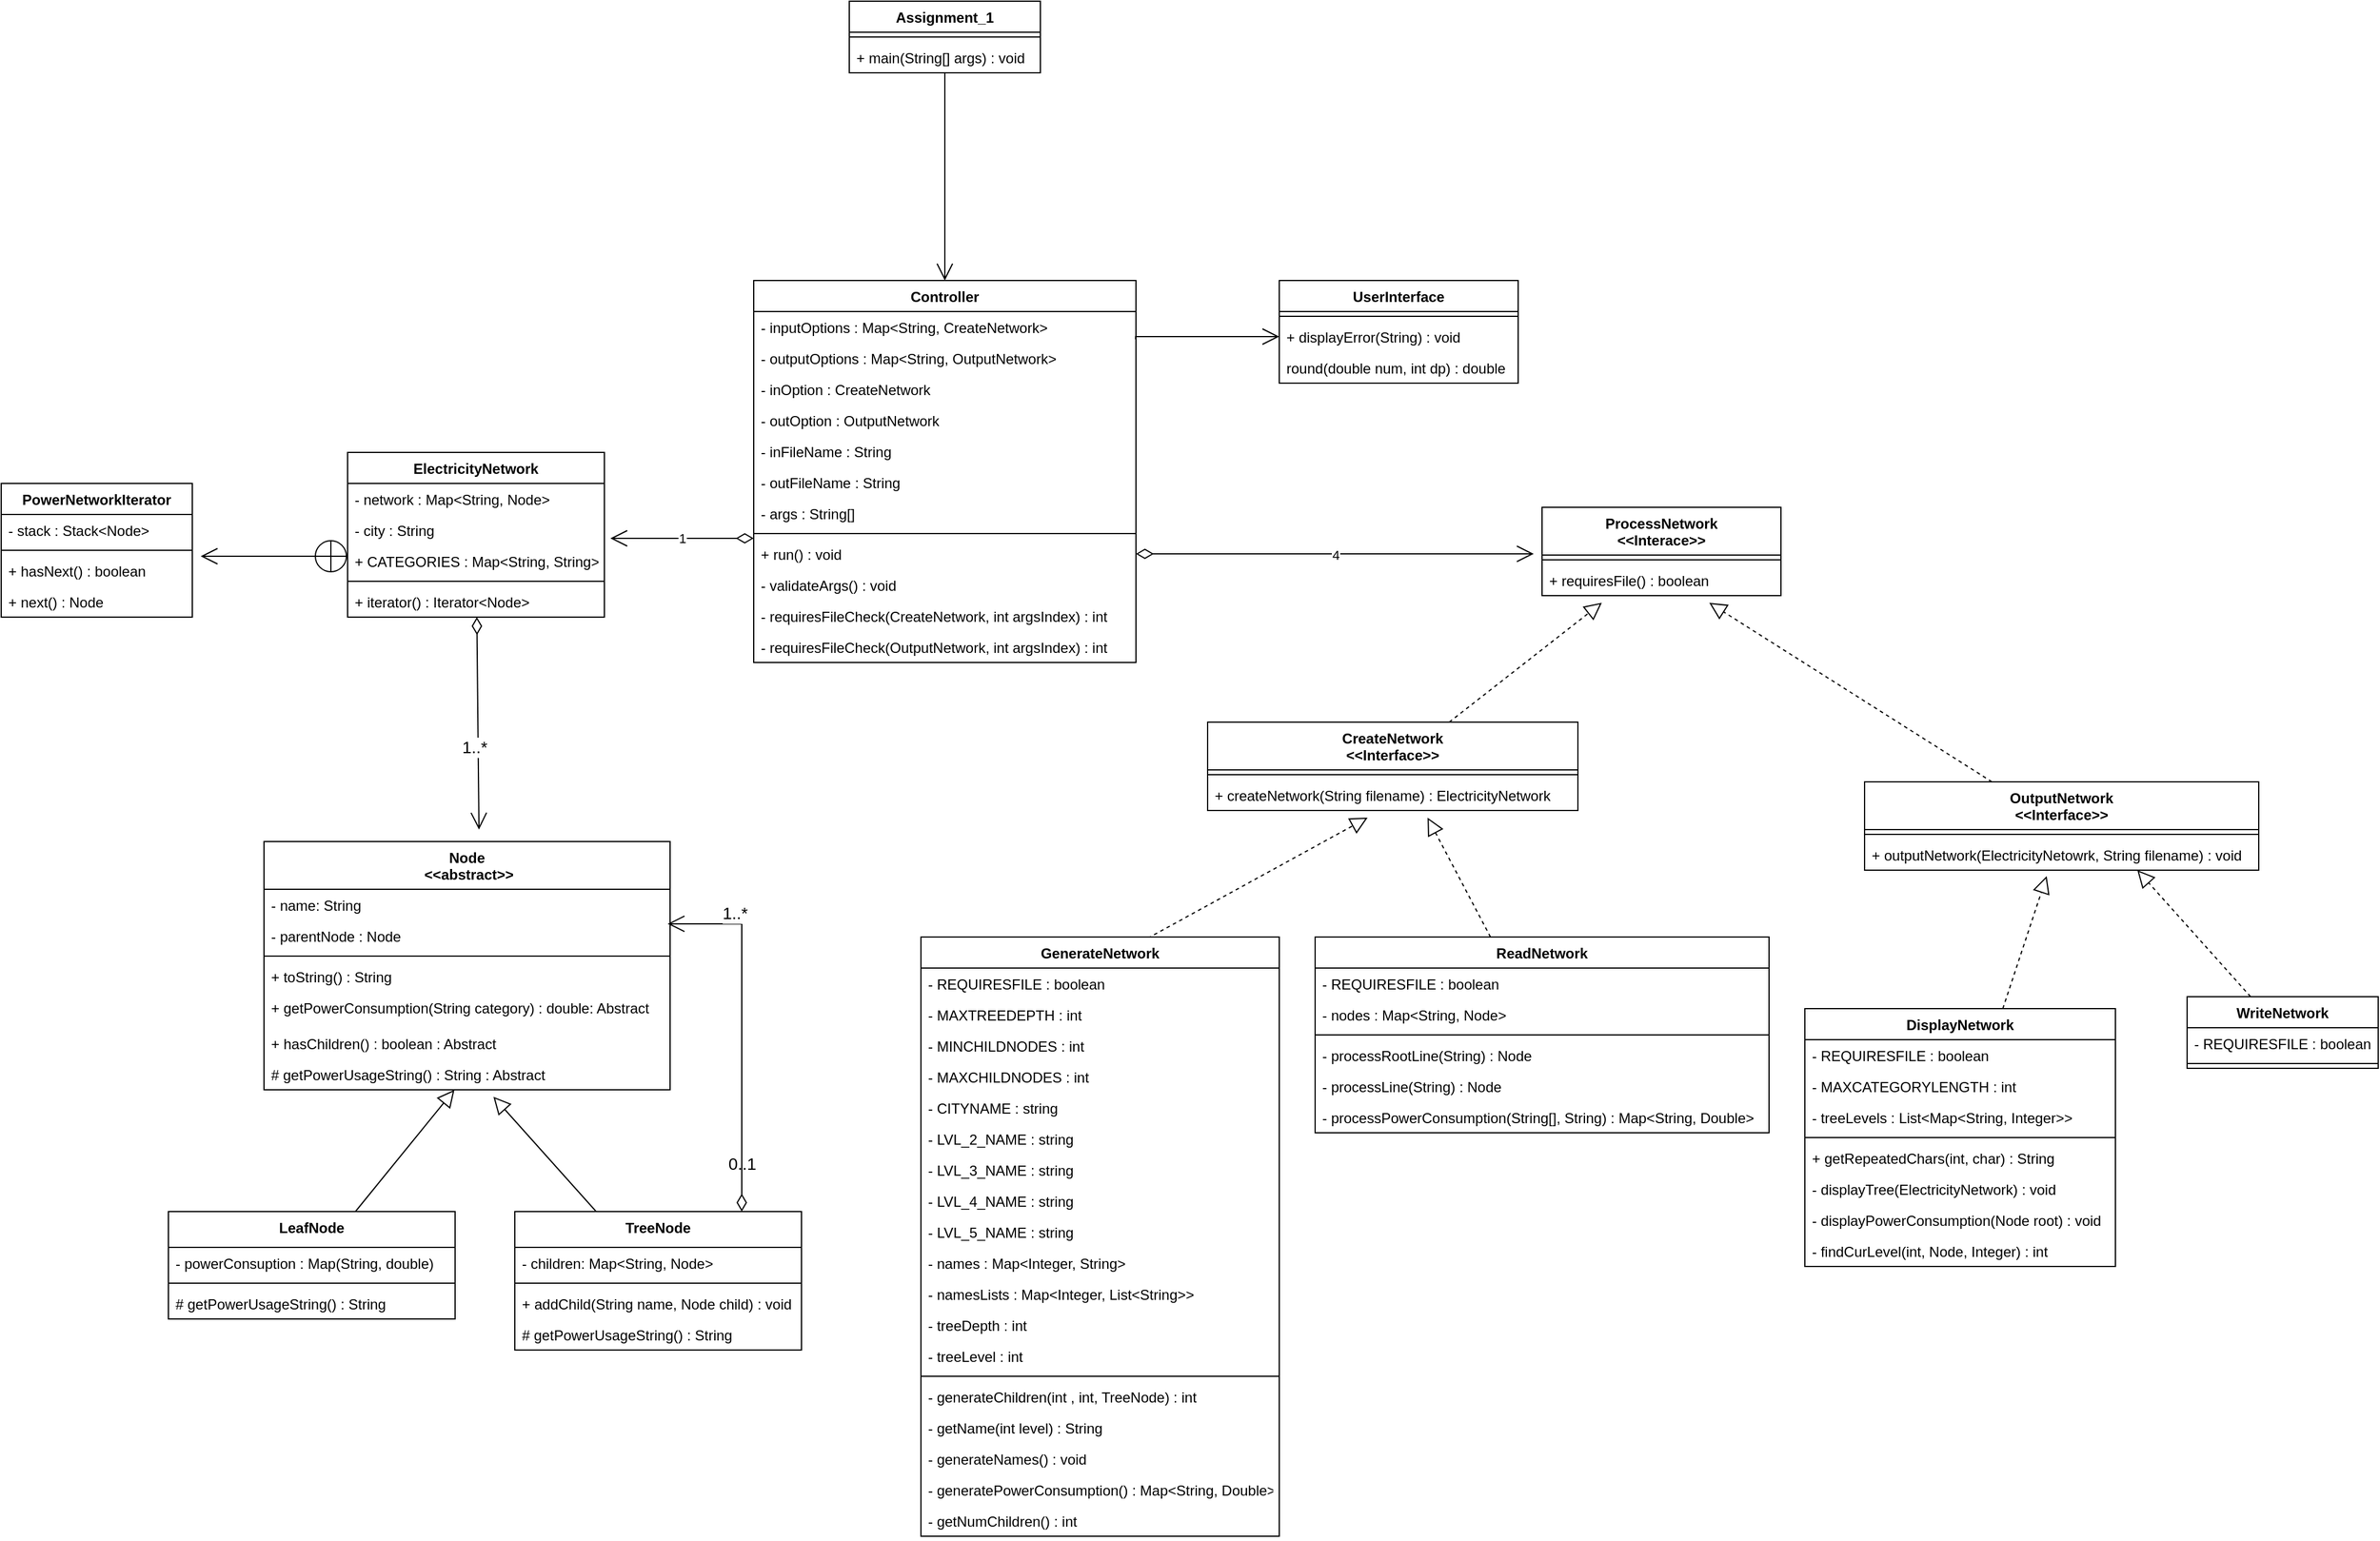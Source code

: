 <mxfile version="14.5.1" type="device"><diagram id="AmP6kSc1Q2OK7t9LnqkO" name="Page-1"><mxGraphModel dx="3098" dy="2335" grid="1" gridSize="10" guides="1" tooltips="1" connect="1" arrows="1" fold="1" page="1" pageScale="1" pageWidth="827" pageHeight="1169" math="0" shadow="0"><root><mxCell id="0"/><mxCell id="1" parent="0"/><mxCell id="zLbGzH0npe_O0KuT1TwQ-18" style="edgeStyle=none;rounded=0;orthogonalLoop=1;jettySize=auto;html=1;startSize=12;endArrow=block;endFill=0;endSize=12;entryX=0.565;entryY=1.225;entryDx=0;entryDy=0;entryPerimeter=0;" parent="1" source="zLbGzH0npe_O0KuT1TwQ-1" target="funqlWsVxBDVqWFAWiBM-6" edge="1"><mxGeometry relative="1" as="geometry"><mxPoint x="330" y="330" as="targetPoint"/></mxGeometry></mxCell><mxCell id="390USNgKvsna1O6lbnna-37" value="1..*" style="edgeStyle=orthogonalEdgeStyle;rounded=0;orthogonalLoop=1;jettySize=auto;html=1;entryX=0.994;entryY=0.115;entryDx=0;entryDy=0;entryPerimeter=0;startSize=12;endArrow=open;endFill=0;endSize=12;startArrow=diamondThin;startFill=0;fontSize=14;" parent="1" source="zLbGzH0npe_O0KuT1TwQ-1" target="zLbGzH0npe_O0KuT1TwQ-12" edge="1"><mxGeometry x="0.631" y="-9" relative="1" as="geometry"><Array as="points"><mxPoint x="540" y="189"/></Array><mxPoint as="offset"/></mxGeometry></mxCell><mxCell id="zLbGzH0npe_O0KuT1TwQ-1" value="TreeNode" style="swimlane;fontStyle=1;align=center;verticalAlign=top;childLayout=stackLayout;horizontal=1;startSize=30;horizontalStack=0;resizeParent=1;resizeParentMax=0;resizeLast=0;collapsible=1;marginBottom=0;" parent="1" vertex="1"><mxGeometry x="350" y="430" width="240" height="116" as="geometry"/></mxCell><mxCell id="390USNgKvsna1O6lbnna-35" value="- children: Map&lt;String, Node&gt;" style="text;strokeColor=none;fillColor=none;align=left;verticalAlign=top;spacingLeft=4;spacingRight=4;overflow=hidden;rotatable=0;points=[[0,0.5],[1,0.5]];portConstraint=eastwest;" parent="zLbGzH0npe_O0KuT1TwQ-1" vertex="1"><mxGeometry y="30" width="240" height="26" as="geometry"/></mxCell><mxCell id="zLbGzH0npe_O0KuT1TwQ-3" value="" style="line;strokeWidth=1;fillColor=none;align=left;verticalAlign=middle;spacingTop=-1;spacingLeft=3;spacingRight=3;rotatable=0;labelPosition=right;points=[];portConstraint=eastwest;" parent="zLbGzH0npe_O0KuT1TwQ-1" vertex="1"><mxGeometry y="56" width="240" height="8" as="geometry"/></mxCell><mxCell id="PWdEbcIdHe3y4xp3X5RB-62" value="+ addChild(String name, Node child) : void" style="text;strokeColor=none;fillColor=none;align=left;verticalAlign=top;spacingLeft=4;spacingRight=4;overflow=hidden;rotatable=0;points=[[0,0.5],[1,0.5]];portConstraint=eastwest;" parent="zLbGzH0npe_O0KuT1TwQ-1" vertex="1"><mxGeometry y="64" width="240" height="26" as="geometry"/></mxCell><mxCell id="funqlWsVxBDVqWFAWiBM-8" value="# getPowerUsageString() : String" style="text;strokeColor=none;fillColor=none;align=left;verticalAlign=top;spacingLeft=4;spacingRight=4;overflow=hidden;rotatable=0;points=[[0,0.5],[1,0.5]];portConstraint=eastwest;" parent="zLbGzH0npe_O0KuT1TwQ-1" vertex="1"><mxGeometry y="90" width="240" height="26" as="geometry"/></mxCell><mxCell id="zLbGzH0npe_O0KuT1TwQ-19" style="edgeStyle=none;rounded=0;orthogonalLoop=1;jettySize=auto;html=1;startSize=12;endArrow=block;endFill=0;endSize=12;" parent="1" source="zLbGzH0npe_O0KuT1TwQ-5" target="funqlWsVxBDVqWFAWiBM-6" edge="1"><mxGeometry relative="1" as="geometry"><mxPoint x="300" y="227" as="targetPoint"/></mxGeometry></mxCell><mxCell id="zLbGzH0npe_O0KuT1TwQ-5" value="LeafNode" style="swimlane;fontStyle=1;align=center;verticalAlign=top;childLayout=stackLayout;horizontal=1;startSize=30;horizontalStack=0;resizeParent=1;resizeParentMax=0;resizeLast=0;collapsible=1;marginBottom=0;" parent="1" vertex="1"><mxGeometry x="60" y="430" width="240" height="90" as="geometry"/></mxCell><mxCell id="zLbGzH0npe_O0KuT1TwQ-6" value="- powerConsuption : Map(String, double)" style="text;strokeColor=none;fillColor=none;align=left;verticalAlign=top;spacingLeft=4;spacingRight=4;overflow=hidden;rotatable=0;points=[[0,0.5],[1,0.5]];portConstraint=eastwest;" parent="zLbGzH0npe_O0KuT1TwQ-5" vertex="1"><mxGeometry y="30" width="240" height="26" as="geometry"/></mxCell><mxCell id="funqlWsVxBDVqWFAWiBM-3" value="" style="line;strokeWidth=1;fillColor=none;align=left;verticalAlign=middle;spacingTop=-1;spacingLeft=3;spacingRight=3;rotatable=0;labelPosition=right;points=[];portConstraint=eastwest;" parent="zLbGzH0npe_O0KuT1TwQ-5" vertex="1"><mxGeometry y="56" width="240" height="8" as="geometry"/></mxCell><mxCell id="funqlWsVxBDVqWFAWiBM-7" value="# getPowerUsageString() : String" style="text;strokeColor=none;fillColor=none;align=left;verticalAlign=top;spacingLeft=4;spacingRight=4;overflow=hidden;rotatable=0;points=[[0,0.5],[1,0.5]];portConstraint=eastwest;" parent="zLbGzH0npe_O0KuT1TwQ-5" vertex="1"><mxGeometry y="64" width="240" height="26" as="geometry"/></mxCell><mxCell id="zLbGzH0npe_O0KuT1TwQ-13" value="Node&#10; &lt;&lt;abstract&gt;&gt;" style="swimlane;fontStyle=1;align=center;verticalAlign=top;childLayout=stackLayout;horizontal=1;startSize=40;horizontalStack=0;resizeParent=1;resizeParentMax=0;resizeLast=0;collapsible=1;marginBottom=0;" parent="1" vertex="1"><mxGeometry x="140" y="120" width="340" height="208" as="geometry"/></mxCell><mxCell id="zLbGzH0npe_O0KuT1TwQ-17" value="- name: String" style="text;strokeColor=none;fillColor=none;align=left;verticalAlign=top;spacingLeft=4;spacingRight=4;overflow=hidden;rotatable=0;points=[[0,0.5],[1,0.5]];portConstraint=eastwest;" parent="zLbGzH0npe_O0KuT1TwQ-13" vertex="1"><mxGeometry y="40" width="340" height="26" as="geometry"/></mxCell><mxCell id="zLbGzH0npe_O0KuT1TwQ-12" value="- parentNode : Node" style="text;strokeColor=none;fillColor=none;align=left;verticalAlign=top;spacingLeft=4;spacingRight=4;overflow=hidden;rotatable=0;points=[[0,0.5],[1,0.5]];portConstraint=eastwest;" parent="zLbGzH0npe_O0KuT1TwQ-13" vertex="1"><mxGeometry y="66" width="340" height="26" as="geometry"/></mxCell><mxCell id="zLbGzH0npe_O0KuT1TwQ-15" value="" style="line;strokeWidth=1;fillColor=none;align=left;verticalAlign=middle;spacingTop=-1;spacingLeft=3;spacingRight=3;rotatable=0;labelPosition=right;points=[];portConstraint=eastwest;" parent="zLbGzH0npe_O0KuT1TwQ-13" vertex="1"><mxGeometry y="92" width="340" height="8" as="geometry"/></mxCell><mxCell id="zLbGzH0npe_O0KuT1TwQ-16" value="+ toString() : String" style="text;strokeColor=none;fillColor=none;align=left;verticalAlign=top;spacingLeft=4;spacingRight=4;overflow=hidden;rotatable=0;points=[[0,0.5],[1,0.5]];portConstraint=eastwest;" parent="zLbGzH0npe_O0KuT1TwQ-13" vertex="1"><mxGeometry y="100" width="340" height="26" as="geometry"/></mxCell><mxCell id="funqlWsVxBDVqWFAWiBM-4" value="+ getPowerConsumption(String category) : double: Abstract&#10;" style="text;strokeColor=none;fillColor=none;align=left;verticalAlign=top;spacingLeft=4;spacingRight=4;overflow=hidden;rotatable=0;points=[[0,0.5],[1,0.5]];portConstraint=eastwest;" parent="zLbGzH0npe_O0KuT1TwQ-13" vertex="1"><mxGeometry y="126" width="340" height="30" as="geometry"/></mxCell><mxCell id="funqlWsVxBDVqWFAWiBM-11" value="+ hasChildren() : boolean : Abstract" style="text;strokeColor=none;fillColor=none;align=left;verticalAlign=top;spacingLeft=4;spacingRight=4;overflow=hidden;rotatable=0;points=[[0,0.5],[1,0.5]];portConstraint=eastwest;" parent="zLbGzH0npe_O0KuT1TwQ-13" vertex="1"><mxGeometry y="156" width="340" height="26" as="geometry"/></mxCell><mxCell id="funqlWsVxBDVqWFAWiBM-6" value="# getPowerUsageString() : String : Abstract" style="text;strokeColor=none;fillColor=none;align=left;verticalAlign=top;spacingLeft=4;spacingRight=4;overflow=hidden;rotatable=0;points=[[0,0.5],[1,0.5]];portConstraint=eastwest;" parent="zLbGzH0npe_O0KuT1TwQ-13" vertex="1"><mxGeometry y="182" width="340" height="26" as="geometry"/></mxCell><mxCell id="390USNgKvsna1O6lbnna-1" value="1..*" style="orthogonalLoop=1;jettySize=auto;html=1;startArrow=diamondThin;startFill=0;fontSize=14;rounded=0;jumpSize=6;endSize=12;startSize=12;endArrow=open;endFill=0;" parent="1" source="zLbGzH0npe_O0KuT1TwQ-20" edge="1"><mxGeometry x="0.22" y="-3" relative="1" as="geometry"><mxPoint x="320" y="110" as="targetPoint"/><mxPoint as="offset"/></mxGeometry></mxCell><mxCell id="zLbGzH0npe_O0KuT1TwQ-20" value="ElectricityNetwork" style="swimlane;fontStyle=1;align=center;verticalAlign=top;childLayout=stackLayout;horizontal=1;startSize=26;horizontalStack=0;resizeParent=1;resizeParentMax=0;resizeLast=0;collapsible=1;marginBottom=0;" parent="1" vertex="1"><mxGeometry x="210" y="-206" width="215" height="138" as="geometry"/></mxCell><mxCell id="zLbGzH0npe_O0KuT1TwQ-21" value="- network : Map&lt;String, Node&gt;" style="text;strokeColor=none;fillColor=none;align=left;verticalAlign=top;spacingLeft=4;spacingRight=4;overflow=hidden;rotatable=0;points=[[0,0.5],[1,0.5]];portConstraint=eastwest;" parent="zLbGzH0npe_O0KuT1TwQ-20" vertex="1"><mxGeometry y="26" width="215" height="26" as="geometry"/></mxCell><mxCell id="PWdEbcIdHe3y4xp3X5RB-18" value="- city : String" style="text;strokeColor=none;fillColor=none;align=left;verticalAlign=top;spacingLeft=4;spacingRight=4;overflow=hidden;rotatable=0;points=[[0,0.5],[1,0.5]];portConstraint=eastwest;" parent="zLbGzH0npe_O0KuT1TwQ-20" vertex="1"><mxGeometry y="52" width="215" height="26" as="geometry"/></mxCell><mxCell id="funqlWsVxBDVqWFAWiBM-9" value="+ CATEGORIES : Map&lt;String, String&gt;" style="text;strokeColor=none;fillColor=none;align=left;verticalAlign=top;spacingLeft=4;spacingRight=4;overflow=hidden;rotatable=0;points=[[0,0.5],[1,0.5]];portConstraint=eastwest;" parent="zLbGzH0npe_O0KuT1TwQ-20" vertex="1"><mxGeometry y="78" width="215" height="26" as="geometry"/></mxCell><mxCell id="zLbGzH0npe_O0KuT1TwQ-22" value="" style="line;strokeWidth=1;fillColor=none;align=left;verticalAlign=middle;spacingTop=-1;spacingLeft=3;spacingRight=3;rotatable=0;labelPosition=right;points=[];portConstraint=eastwest;" parent="zLbGzH0npe_O0KuT1TwQ-20" vertex="1"><mxGeometry y="104" width="215" height="8" as="geometry"/></mxCell><mxCell id="PWdEbcIdHe3y4xp3X5RB-19" value="+ iterator() : Iterator&lt;Node&gt;" style="text;strokeColor=none;fillColor=none;align=left;verticalAlign=top;spacingLeft=4;spacingRight=4;overflow=hidden;rotatable=0;points=[[0,0.5],[1,0.5]];portConstraint=eastwest;" parent="zLbGzH0npe_O0KuT1TwQ-20" vertex="1"><mxGeometry y="112" width="215" height="26" as="geometry"/></mxCell><mxCell id="390USNgKvsna1O6lbnna-2" value="ProcessNetwork&#10;&lt;&lt;Interace&gt;&gt;&#10;" style="swimlane;fontStyle=1;align=center;verticalAlign=top;childLayout=stackLayout;horizontal=1;startSize=40;horizontalStack=0;resizeParent=1;resizeParentMax=0;resizeLast=0;collapsible=1;marginBottom=0;" parent="1" vertex="1"><mxGeometry x="1210" y="-160" width="200" height="74" as="geometry"/></mxCell><mxCell id="390USNgKvsna1O6lbnna-4" value="" style="line;strokeWidth=1;fillColor=none;align=left;verticalAlign=middle;spacingTop=-1;spacingLeft=3;spacingRight=3;rotatable=0;labelPosition=right;points=[];portConstraint=eastwest;" parent="390USNgKvsna1O6lbnna-2" vertex="1"><mxGeometry y="40" width="200" height="8" as="geometry"/></mxCell><mxCell id="390USNgKvsna1O6lbnna-5" value="+ requiresFile() : boolean" style="text;strokeColor=none;fillColor=none;align=left;verticalAlign=top;spacingLeft=4;spacingRight=4;overflow=hidden;rotatable=0;points=[[0,0.5],[1,0.5]];portConstraint=eastwest;" parent="390USNgKvsna1O6lbnna-2" vertex="1"><mxGeometry y="48" width="200" height="26" as="geometry"/></mxCell><mxCell id="390USNgKvsna1O6lbnna-14" style="rounded=0;orthogonalLoop=1;jettySize=auto;html=1;endSize=12;startSize=12;endArrow=block;endFill=0;dashed=1;" parent="1" source="390USNgKvsna1O6lbnna-6" edge="1"><mxGeometry relative="1" as="geometry"><mxPoint x="1260" y="-80" as="targetPoint"/></mxGeometry></mxCell><mxCell id="390USNgKvsna1O6lbnna-6" value="CreateNetwork&#10;&lt;&lt;Interface&gt;&gt;" style="swimlane;fontStyle=1;align=center;verticalAlign=top;childLayout=stackLayout;horizontal=1;startSize=40;horizontalStack=0;resizeParent=1;resizeParentMax=0;resizeLast=0;collapsible=1;marginBottom=0;" parent="1" vertex="1"><mxGeometry x="930" y="20" width="310" height="74" as="geometry"/></mxCell><mxCell id="390USNgKvsna1O6lbnna-8" value="" style="line;strokeWidth=1;fillColor=none;align=left;verticalAlign=middle;spacingTop=-1;spacingLeft=3;spacingRight=3;rotatable=0;labelPosition=right;points=[];portConstraint=eastwest;" parent="390USNgKvsna1O6lbnna-6" vertex="1"><mxGeometry y="40" width="310" height="8" as="geometry"/></mxCell><mxCell id="390USNgKvsna1O6lbnna-9" value="+ createNetwork(String filename) : ElectricityNetwork" style="text;strokeColor=none;fillColor=none;align=left;verticalAlign=top;spacingLeft=4;spacingRight=4;overflow=hidden;rotatable=0;points=[[0,0.5],[1,0.5]];portConstraint=eastwest;" parent="390USNgKvsna1O6lbnna-6" vertex="1"><mxGeometry y="48" width="310" height="26" as="geometry"/></mxCell><mxCell id="390USNgKvsna1O6lbnna-15" style="edgeStyle=none;rounded=0;orthogonalLoop=1;jettySize=auto;html=1;startSize=12;endArrow=block;endFill=0;endSize=12;dashed=1;" parent="1" source="390USNgKvsna1O6lbnna-10" edge="1"><mxGeometry relative="1" as="geometry"><mxPoint x="1350" y="-80" as="targetPoint"/></mxGeometry></mxCell><mxCell id="390USNgKvsna1O6lbnna-10" value="OutputNetwork&#10;&lt;&lt;Interface&gt;&gt;" style="swimlane;fontStyle=1;align=center;verticalAlign=top;childLayout=stackLayout;horizontal=1;startSize=40;horizontalStack=0;resizeParent=1;resizeParentMax=0;resizeLast=0;collapsible=1;marginBottom=0;" parent="1" vertex="1"><mxGeometry x="1480" y="70" width="330" height="74" as="geometry"/></mxCell><mxCell id="390USNgKvsna1O6lbnna-12" value="" style="line;strokeWidth=1;fillColor=none;align=left;verticalAlign=middle;spacingTop=-1;spacingLeft=3;spacingRight=3;rotatable=0;labelPosition=right;points=[];portConstraint=eastwest;" parent="390USNgKvsna1O6lbnna-10" vertex="1"><mxGeometry y="40" width="330" height="8" as="geometry"/></mxCell><mxCell id="390USNgKvsna1O6lbnna-13" value="+ outputNetwork(ElectricityNetowrk, String filename) : void" style="text;strokeColor=none;fillColor=none;align=left;verticalAlign=top;spacingLeft=4;spacingRight=4;overflow=hidden;rotatable=0;points=[[0,0.5],[1,0.5]];portConstraint=eastwest;" parent="390USNgKvsna1O6lbnna-10" vertex="1"><mxGeometry y="48" width="330" height="26" as="geometry"/></mxCell><mxCell id="390USNgKvsna1O6lbnna-20" style="edgeStyle=none;rounded=0;orthogonalLoop=1;jettySize=auto;html=1;entryX=0.432;entryY=1.231;entryDx=0;entryDy=0;entryPerimeter=0;startSize=12;endArrow=block;endFill=0;endSize=12;dashed=1;exitX=0.633;exitY=0.002;exitDx=0;exitDy=0;exitPerimeter=0;" parent="1" source="390USNgKvsna1O6lbnna-16" target="390USNgKvsna1O6lbnna-9" edge="1"><mxGeometry relative="1" as="geometry"/></mxCell><mxCell id="390USNgKvsna1O6lbnna-30" style="edgeStyle=none;rounded=0;orthogonalLoop=1;jettySize=auto;html=1;entryX=0.594;entryY=1.231;entryDx=0;entryDy=0;entryPerimeter=0;startSize=12;endArrow=block;endFill=0;endSize=12;dashed=1;" parent="1" source="390USNgKvsna1O6lbnna-21" target="390USNgKvsna1O6lbnna-9" edge="1"><mxGeometry relative="1" as="geometry"/></mxCell><mxCell id="390USNgKvsna1O6lbnna-21" value="ReadNetwork" style="swimlane;fontStyle=1;align=center;verticalAlign=top;childLayout=stackLayout;horizontal=1;startSize=26;horizontalStack=0;resizeParent=1;resizeParentMax=0;resizeLast=0;collapsible=1;marginBottom=0;" parent="1" vertex="1"><mxGeometry x="1020" y="200" width="380" height="164" as="geometry"/></mxCell><mxCell id="PWdEbcIdHe3y4xp3X5RB-57" value="- REQUIRESFILE : boolean" style="text;strokeColor=none;fillColor=none;align=left;verticalAlign=top;spacingLeft=4;spacingRight=4;overflow=hidden;rotatable=0;points=[[0,0.5],[1,0.5]];portConstraint=eastwest;" parent="390USNgKvsna1O6lbnna-21" vertex="1"><mxGeometry y="26" width="380" height="26" as="geometry"/></mxCell><mxCell id="PWdEbcIdHe3y4xp3X5RB-58" value="- nodes : Map&lt;String, Node&gt;" style="text;strokeColor=none;fillColor=none;align=left;verticalAlign=top;spacingLeft=4;spacingRight=4;overflow=hidden;rotatable=0;points=[[0,0.5],[1,0.5]];portConstraint=eastwest;" parent="390USNgKvsna1O6lbnna-21" vertex="1"><mxGeometry y="52" width="380" height="26" as="geometry"/></mxCell><mxCell id="390USNgKvsna1O6lbnna-22" value="" style="line;strokeWidth=1;fillColor=none;align=left;verticalAlign=middle;spacingTop=-1;spacingLeft=3;spacingRight=3;rotatable=0;labelPosition=right;points=[];portConstraint=eastwest;" parent="390USNgKvsna1O6lbnna-21" vertex="1"><mxGeometry y="78" width="380" height="8" as="geometry"/></mxCell><mxCell id="PWdEbcIdHe3y4xp3X5RB-59" value="- processRootLine(String) : Node" style="text;strokeColor=none;fillColor=none;align=left;verticalAlign=top;spacingLeft=4;spacingRight=4;overflow=hidden;rotatable=0;points=[[0,0.5],[1,0.5]];portConstraint=eastwest;" parent="390USNgKvsna1O6lbnna-21" vertex="1"><mxGeometry y="86" width="380" height="26" as="geometry"/></mxCell><mxCell id="PWdEbcIdHe3y4xp3X5RB-60" value="- processLine(String) : Node" style="text;strokeColor=none;fillColor=none;align=left;verticalAlign=top;spacingLeft=4;spacingRight=4;overflow=hidden;rotatable=0;points=[[0,0.5],[1,0.5]];portConstraint=eastwest;" parent="390USNgKvsna1O6lbnna-21" vertex="1"><mxGeometry y="112" width="380" height="26" as="geometry"/></mxCell><mxCell id="PWdEbcIdHe3y4xp3X5RB-61" value="- processPowerConsumption(String[], String) : Map&lt;String, Double&gt;" style="text;strokeColor=none;fillColor=none;align=left;verticalAlign=top;spacingLeft=4;spacingRight=4;overflow=hidden;rotatable=0;points=[[0,0.5],[1,0.5]];portConstraint=eastwest;" parent="390USNgKvsna1O6lbnna-21" vertex="1"><mxGeometry y="138" width="380" height="26" as="geometry"/></mxCell><mxCell id="390USNgKvsna1O6lbnna-27" style="edgeStyle=none;rounded=0;orthogonalLoop=1;jettySize=auto;html=1;entryX=0.462;entryY=1.192;entryDx=0;entryDy=0;entryPerimeter=0;startSize=12;endArrow=block;endFill=0;endSize=12;dashed=1;" parent="1" source="390USNgKvsna1O6lbnna-23" target="390USNgKvsna1O6lbnna-13" edge="1"><mxGeometry relative="1" as="geometry"/></mxCell><mxCell id="390USNgKvsna1O6lbnna-23" value="DisplayNetwork" style="swimlane;fontStyle=1;align=center;verticalAlign=top;childLayout=stackLayout;horizontal=1;startSize=26;horizontalStack=0;resizeParent=1;resizeParentMax=0;resizeLast=0;collapsible=1;marginBottom=0;" parent="1" vertex="1"><mxGeometry x="1430" y="260" width="260" height="216" as="geometry"/></mxCell><mxCell id="PWdEbcIdHe3y4xp3X5RB-63" value="- REQUIRESFILE : boolean" style="text;strokeColor=none;fillColor=none;align=left;verticalAlign=top;spacingLeft=4;spacingRight=4;overflow=hidden;rotatable=0;points=[[0,0.5],[1,0.5]];portConstraint=eastwest;" parent="390USNgKvsna1O6lbnna-23" vertex="1"><mxGeometry y="26" width="260" height="26" as="geometry"/></mxCell><mxCell id="PWdEbcIdHe3y4xp3X5RB-64" value="- MAXCATEGORYLENGTH : int" style="text;strokeColor=none;fillColor=none;align=left;verticalAlign=top;spacingLeft=4;spacingRight=4;overflow=hidden;rotatable=0;points=[[0,0.5],[1,0.5]];portConstraint=eastwest;" parent="390USNgKvsna1O6lbnna-23" vertex="1"><mxGeometry y="52" width="260" height="26" as="geometry"/></mxCell><mxCell id="PWdEbcIdHe3y4xp3X5RB-65" value="- treeLevels : List&lt;Map&lt;String, Integer&gt;&gt;" style="text;strokeColor=none;fillColor=none;align=left;verticalAlign=top;spacingLeft=4;spacingRight=4;overflow=hidden;rotatable=0;points=[[0,0.5],[1,0.5]];portConstraint=eastwest;" parent="390USNgKvsna1O6lbnna-23" vertex="1"><mxGeometry y="78" width="260" height="26" as="geometry"/></mxCell><mxCell id="390USNgKvsna1O6lbnna-24" value="" style="line;strokeWidth=1;fillColor=none;align=left;verticalAlign=middle;spacingTop=-1;spacingLeft=3;spacingRight=3;rotatable=0;labelPosition=right;points=[];portConstraint=eastwest;" parent="390USNgKvsna1O6lbnna-23" vertex="1"><mxGeometry y="104" width="260" height="8" as="geometry"/></mxCell><mxCell id="PWdEbcIdHe3y4xp3X5RB-69" value="+ getRepeatedChars(int, char) : String" style="text;strokeColor=none;fillColor=none;align=left;verticalAlign=top;spacingLeft=4;spacingRight=4;overflow=hidden;rotatable=0;points=[[0,0.5],[1,0.5]];portConstraint=eastwest;" parent="390USNgKvsna1O6lbnna-23" vertex="1"><mxGeometry y="112" width="260" height="26" as="geometry"/></mxCell><mxCell id="PWdEbcIdHe3y4xp3X5RB-66" value="- displayTree(ElectricityNetwork) : void" style="text;strokeColor=none;fillColor=none;align=left;verticalAlign=top;spacingLeft=4;spacingRight=4;overflow=hidden;rotatable=0;points=[[0,0.5],[1,0.5]];portConstraint=eastwest;" parent="390USNgKvsna1O6lbnna-23" vertex="1"><mxGeometry y="138" width="260" height="26" as="geometry"/></mxCell><mxCell id="PWdEbcIdHe3y4xp3X5RB-67" value="- displayPowerConsumption(Node root) : void" style="text;strokeColor=none;fillColor=none;align=left;verticalAlign=top;spacingLeft=4;spacingRight=4;overflow=hidden;rotatable=0;points=[[0,0.5],[1,0.5]];portConstraint=eastwest;" parent="390USNgKvsna1O6lbnna-23" vertex="1"><mxGeometry y="164" width="260" height="26" as="geometry"/></mxCell><mxCell id="PWdEbcIdHe3y4xp3X5RB-68" value="- findCurLevel(int, Node, Integer) : int" style="text;strokeColor=none;fillColor=none;align=left;verticalAlign=top;spacingLeft=4;spacingRight=4;overflow=hidden;rotatable=0;points=[[0,0.5],[1,0.5]];portConstraint=eastwest;" parent="390USNgKvsna1O6lbnna-23" vertex="1"><mxGeometry y="190" width="260" height="26" as="geometry"/></mxCell><mxCell id="390USNgKvsna1O6lbnna-29" style="edgeStyle=none;rounded=0;orthogonalLoop=1;jettySize=auto;html=1;entryX=0.692;entryY=1;entryDx=0;entryDy=0;entryPerimeter=0;startSize=12;endArrow=block;endFill=0;endSize=12;dashed=1;" parent="1" source="390USNgKvsna1O6lbnna-25" target="390USNgKvsna1O6lbnna-13" edge="1"><mxGeometry relative="1" as="geometry"/></mxCell><mxCell id="390USNgKvsna1O6lbnna-25" value="WriteNetwork" style="swimlane;fontStyle=1;align=center;verticalAlign=top;childLayout=stackLayout;horizontal=1;startSize=26;horizontalStack=0;resizeParent=1;resizeParentMax=0;resizeLast=0;collapsible=1;marginBottom=0;" parent="1" vertex="1"><mxGeometry x="1750" y="250" width="160" height="60" as="geometry"/></mxCell><mxCell id="PWdEbcIdHe3y4xp3X5RB-83" value="- REQUIRESFILE : boolean" style="text;strokeColor=none;fillColor=none;align=left;verticalAlign=top;spacingLeft=4;spacingRight=4;overflow=hidden;rotatable=0;points=[[0,0.5],[1,0.5]];portConstraint=eastwest;" parent="390USNgKvsna1O6lbnna-25" vertex="1"><mxGeometry y="26" width="160" height="26" as="geometry"/></mxCell><mxCell id="390USNgKvsna1O6lbnna-26" value="" style="line;strokeWidth=1;fillColor=none;align=left;verticalAlign=middle;spacingTop=-1;spacingLeft=3;spacingRight=3;rotatable=0;labelPosition=right;points=[];portConstraint=eastwest;" parent="390USNgKvsna1O6lbnna-25" vertex="1"><mxGeometry y="52" width="160" height="8" as="geometry"/></mxCell><mxCell id="390USNgKvsna1O6lbnna-16" value="GenerateNetwork" style="swimlane;fontStyle=1;align=center;verticalAlign=top;childLayout=stackLayout;horizontal=1;startSize=26;horizontalStack=0;resizeParent=1;resizeParentMax=0;resizeLast=0;collapsible=1;marginBottom=0;" parent="1" vertex="1"><mxGeometry x="690" y="200" width="300" height="502" as="geometry"/></mxCell><mxCell id="PWdEbcIdHe3y4xp3X5RB-27" value="- REQUIRESFILE : boolean " style="text;strokeColor=none;fillColor=none;align=left;verticalAlign=top;spacingLeft=4;spacingRight=4;overflow=hidden;rotatable=0;points=[[0,0.5],[1,0.5]];portConstraint=eastwest;" parent="390USNgKvsna1O6lbnna-16" vertex="1"><mxGeometry y="26" width="300" height="26" as="geometry"/></mxCell><mxCell id="PWdEbcIdHe3y4xp3X5RB-28" value="- MAXTREEDEPTH : int" style="text;strokeColor=none;fillColor=none;align=left;verticalAlign=top;spacingLeft=4;spacingRight=4;overflow=hidden;rotatable=0;points=[[0,0.5],[1,0.5]];portConstraint=eastwest;" parent="390USNgKvsna1O6lbnna-16" vertex="1"><mxGeometry y="52" width="300" height="26" as="geometry"/></mxCell><mxCell id="PWdEbcIdHe3y4xp3X5RB-29" value="- MINCHILDNODES : int" style="text;strokeColor=none;fillColor=none;align=left;verticalAlign=top;spacingLeft=4;spacingRight=4;overflow=hidden;rotatable=0;points=[[0,0.5],[1,0.5]];portConstraint=eastwest;" parent="390USNgKvsna1O6lbnna-16" vertex="1"><mxGeometry y="78" width="300" height="26" as="geometry"/></mxCell><mxCell id="PWdEbcIdHe3y4xp3X5RB-30" value="- MAXCHILDNODES : int" style="text;strokeColor=none;fillColor=none;align=left;verticalAlign=top;spacingLeft=4;spacingRight=4;overflow=hidden;rotatable=0;points=[[0,0.5],[1,0.5]];portConstraint=eastwest;" parent="390USNgKvsna1O6lbnna-16" vertex="1"><mxGeometry y="104" width="300" height="26" as="geometry"/></mxCell><mxCell id="PWdEbcIdHe3y4xp3X5RB-31" value="- CITYNAME : string" style="text;strokeColor=none;fillColor=none;align=left;verticalAlign=top;spacingLeft=4;spacingRight=4;overflow=hidden;rotatable=0;points=[[0,0.5],[1,0.5]];portConstraint=eastwest;" parent="390USNgKvsna1O6lbnna-16" vertex="1"><mxGeometry y="130" width="300" height="26" as="geometry"/></mxCell><mxCell id="PWdEbcIdHe3y4xp3X5RB-33" value="- LVL_2_NAME : string" style="text;strokeColor=none;fillColor=none;align=left;verticalAlign=top;spacingLeft=4;spacingRight=4;overflow=hidden;rotatable=0;points=[[0,0.5],[1,0.5]];portConstraint=eastwest;" parent="390USNgKvsna1O6lbnna-16" vertex="1"><mxGeometry y="156" width="300" height="26" as="geometry"/></mxCell><mxCell id="PWdEbcIdHe3y4xp3X5RB-34" value="- LVL_3_NAME : string" style="text;strokeColor=none;fillColor=none;align=left;verticalAlign=top;spacingLeft=4;spacingRight=4;overflow=hidden;rotatable=0;points=[[0,0.5],[1,0.5]];portConstraint=eastwest;" parent="390USNgKvsna1O6lbnna-16" vertex="1"><mxGeometry y="182" width="300" height="26" as="geometry"/></mxCell><mxCell id="PWdEbcIdHe3y4xp3X5RB-35" value="- LVL_4_NAME : string" style="text;strokeColor=none;fillColor=none;align=left;verticalAlign=top;spacingLeft=4;spacingRight=4;overflow=hidden;rotatable=0;points=[[0,0.5],[1,0.5]];portConstraint=eastwest;" parent="390USNgKvsna1O6lbnna-16" vertex="1"><mxGeometry y="208" width="300" height="26" as="geometry"/></mxCell><mxCell id="PWdEbcIdHe3y4xp3X5RB-32" value="- LVL_5_NAME : string" style="text;strokeColor=none;fillColor=none;align=left;verticalAlign=top;spacingLeft=4;spacingRight=4;overflow=hidden;rotatable=0;points=[[0,0.5],[1,0.5]];portConstraint=eastwest;" parent="390USNgKvsna1O6lbnna-16" vertex="1"><mxGeometry y="234" width="300" height="26" as="geometry"/></mxCell><mxCell id="PWdEbcIdHe3y4xp3X5RB-36" value="- names : Map&lt;Integer, String&gt;" style="text;strokeColor=none;fillColor=none;align=left;verticalAlign=top;spacingLeft=4;spacingRight=4;overflow=hidden;rotatable=0;points=[[0,0.5],[1,0.5]];portConstraint=eastwest;" parent="390USNgKvsna1O6lbnna-16" vertex="1"><mxGeometry y="260" width="300" height="26" as="geometry"/></mxCell><mxCell id="PWdEbcIdHe3y4xp3X5RB-49" value="- namesLists : Map&lt;Integer, List&lt;String&gt;&gt;" style="text;strokeColor=none;fillColor=none;align=left;verticalAlign=top;spacingLeft=4;spacingRight=4;overflow=hidden;rotatable=0;points=[[0,0.5],[1,0.5]];portConstraint=eastwest;" parent="390USNgKvsna1O6lbnna-16" vertex="1"><mxGeometry y="286" width="300" height="26" as="geometry"/></mxCell><mxCell id="PWdEbcIdHe3y4xp3X5RB-50" value="- treeDepth : int" style="text;strokeColor=none;fillColor=none;align=left;verticalAlign=top;spacingLeft=4;spacingRight=4;overflow=hidden;rotatable=0;points=[[0,0.5],[1,0.5]];portConstraint=eastwest;" parent="390USNgKvsna1O6lbnna-16" vertex="1"><mxGeometry y="312" width="300" height="26" as="geometry"/></mxCell><mxCell id="PWdEbcIdHe3y4xp3X5RB-51" value="- treeLevel : int" style="text;strokeColor=none;fillColor=none;align=left;verticalAlign=top;spacingLeft=4;spacingRight=4;overflow=hidden;rotatable=0;points=[[0,0.5],[1,0.5]];portConstraint=eastwest;" parent="390USNgKvsna1O6lbnna-16" vertex="1"><mxGeometry y="338" width="300" height="26" as="geometry"/></mxCell><mxCell id="390USNgKvsna1O6lbnna-18" value="" style="line;strokeWidth=1;fillColor=none;align=left;verticalAlign=middle;spacingTop=-1;spacingLeft=3;spacingRight=3;rotatable=0;labelPosition=right;points=[];portConstraint=eastwest;" parent="390USNgKvsna1O6lbnna-16" vertex="1"><mxGeometry y="364" width="300" height="8" as="geometry"/></mxCell><mxCell id="PWdEbcIdHe3y4xp3X5RB-52" value="- generateChildren(int , int, TreeNode) : int" style="text;strokeColor=none;fillColor=none;align=left;verticalAlign=top;spacingLeft=4;spacingRight=4;overflow=hidden;rotatable=0;points=[[0,0.5],[1,0.5]];portConstraint=eastwest;" parent="390USNgKvsna1O6lbnna-16" vertex="1"><mxGeometry y="372" width="300" height="26" as="geometry"/></mxCell><mxCell id="PWdEbcIdHe3y4xp3X5RB-53" value="- getName(int level) : String" style="text;strokeColor=none;fillColor=none;align=left;verticalAlign=top;spacingLeft=4;spacingRight=4;overflow=hidden;rotatable=0;points=[[0,0.5],[1,0.5]];portConstraint=eastwest;" parent="390USNgKvsna1O6lbnna-16" vertex="1"><mxGeometry y="398" width="300" height="26" as="geometry"/></mxCell><mxCell id="PWdEbcIdHe3y4xp3X5RB-54" value="- generateNames() : void" style="text;strokeColor=none;fillColor=none;align=left;verticalAlign=top;spacingLeft=4;spacingRight=4;overflow=hidden;rotatable=0;points=[[0,0.5],[1,0.5]];portConstraint=eastwest;" parent="390USNgKvsna1O6lbnna-16" vertex="1"><mxGeometry y="424" width="300" height="26" as="geometry"/></mxCell><mxCell id="PWdEbcIdHe3y4xp3X5RB-55" value="- generatePowerConsumption() : Map&lt;String, Double&gt;" style="text;strokeColor=none;fillColor=none;align=left;verticalAlign=top;spacingLeft=4;spacingRight=4;overflow=hidden;rotatable=0;points=[[0,0.5],[1,0.5]];portConstraint=eastwest;" parent="390USNgKvsna1O6lbnna-16" vertex="1"><mxGeometry y="450" width="300" height="26" as="geometry"/></mxCell><mxCell id="PWdEbcIdHe3y4xp3X5RB-56" value="- getNumChildren() : int" style="text;strokeColor=none;fillColor=none;align=left;verticalAlign=top;spacingLeft=4;spacingRight=4;overflow=hidden;rotatable=0;points=[[0,0.5],[1,0.5]];portConstraint=eastwest;" parent="390USNgKvsna1O6lbnna-16" vertex="1"><mxGeometry y="476" width="300" height="26" as="geometry"/></mxCell><mxCell id="390USNgKvsna1O6lbnna-38" value="0..1" style="text;html=1;align=center;verticalAlign=middle;resizable=0;points=[];autosize=1;fontSize=14;" parent="1" vertex="1"><mxGeometry x="520" y="380" width="40" height="20" as="geometry"/></mxCell><mxCell id="PWdEbcIdHe3y4xp3X5RB-1" value="Controller" style="swimlane;fontStyle=1;align=center;verticalAlign=top;childLayout=stackLayout;horizontal=1;startSize=26;horizontalStack=0;resizeParent=1;resizeParentMax=0;resizeLast=0;collapsible=1;marginBottom=0;" parent="1" vertex="1"><mxGeometry x="550" y="-350" width="320" height="320" as="geometry"><mxRectangle x="540" y="-240" width="90" height="26" as="alternateBounds"/></mxGeometry></mxCell><mxCell id="PWdEbcIdHe3y4xp3X5RB-2" value="- inputOptions : Map&lt;String, CreateNetwork&gt;" style="text;strokeColor=none;fillColor=none;align=left;verticalAlign=top;spacingLeft=4;spacingRight=4;overflow=hidden;rotatable=0;points=[[0,0.5],[1,0.5]];portConstraint=eastwest;" parent="PWdEbcIdHe3y4xp3X5RB-1" vertex="1"><mxGeometry y="26" width="320" height="26" as="geometry"/></mxCell><mxCell id="PWdEbcIdHe3y4xp3X5RB-11" value="- outputOptions : Map&lt;String, OutputNetwork&gt;" style="text;strokeColor=none;fillColor=none;align=left;verticalAlign=top;spacingLeft=4;spacingRight=4;overflow=hidden;rotatable=0;points=[[0,0.5],[1,0.5]];portConstraint=eastwest;" parent="PWdEbcIdHe3y4xp3X5RB-1" vertex="1"><mxGeometry y="52" width="320" height="26" as="geometry"/></mxCell><mxCell id="PWdEbcIdHe3y4xp3X5RB-7" value="- inOption : CreateNetwork" style="text;strokeColor=none;fillColor=none;align=left;verticalAlign=top;spacingLeft=4;spacingRight=4;overflow=hidden;rotatable=0;points=[[0,0.5],[1,0.5]];portConstraint=eastwest;" parent="PWdEbcIdHe3y4xp3X5RB-1" vertex="1"><mxGeometry y="78" width="320" height="26" as="geometry"/></mxCell><mxCell id="PWdEbcIdHe3y4xp3X5RB-8" value="- outOption : OutputNetwork" style="text;strokeColor=none;fillColor=none;align=left;verticalAlign=top;spacingLeft=4;spacingRight=4;overflow=hidden;rotatable=0;points=[[0,0.5],[1,0.5]];portConstraint=eastwest;" parent="PWdEbcIdHe3y4xp3X5RB-1" vertex="1"><mxGeometry y="104" width="320" height="26" as="geometry"/></mxCell><mxCell id="PWdEbcIdHe3y4xp3X5RB-10" value="- inFileName : String" style="text;strokeColor=none;fillColor=none;align=left;verticalAlign=top;spacingLeft=4;spacingRight=4;overflow=hidden;rotatable=0;points=[[0,0.5],[1,0.5]];portConstraint=eastwest;" parent="PWdEbcIdHe3y4xp3X5RB-1" vertex="1"><mxGeometry y="130" width="320" height="26" as="geometry"/></mxCell><mxCell id="PWdEbcIdHe3y4xp3X5RB-12" value="- outFileName : String" style="text;strokeColor=none;fillColor=none;align=left;verticalAlign=top;spacingLeft=4;spacingRight=4;overflow=hidden;rotatable=0;points=[[0,0.5],[1,0.5]];portConstraint=eastwest;" parent="PWdEbcIdHe3y4xp3X5RB-1" vertex="1"><mxGeometry y="156" width="320" height="26" as="geometry"/></mxCell><mxCell id="PWdEbcIdHe3y4xp3X5RB-6" value="- args : String[]" style="text;strokeColor=none;fillColor=none;align=left;verticalAlign=top;spacingLeft=4;spacingRight=4;overflow=hidden;rotatable=0;points=[[0,0.5],[1,0.5]];portConstraint=eastwest;" parent="PWdEbcIdHe3y4xp3X5RB-1" vertex="1"><mxGeometry y="182" width="320" height="26" as="geometry"/></mxCell><mxCell id="PWdEbcIdHe3y4xp3X5RB-3" value="" style="line;strokeWidth=1;fillColor=none;align=left;verticalAlign=middle;spacingTop=-1;spacingLeft=3;spacingRight=3;rotatable=0;labelPosition=right;points=[];portConstraint=eastwest;" parent="PWdEbcIdHe3y4xp3X5RB-1" vertex="1"><mxGeometry y="208" width="320" height="8" as="geometry"/></mxCell><mxCell id="PWdEbcIdHe3y4xp3X5RB-4" value="+ run() : void" style="text;strokeColor=none;fillColor=none;align=left;verticalAlign=top;spacingLeft=4;spacingRight=4;overflow=hidden;rotatable=0;points=[[0,0.5],[1,0.5]];portConstraint=eastwest;" parent="PWdEbcIdHe3y4xp3X5RB-1" vertex="1"><mxGeometry y="216" width="320" height="26" as="geometry"/></mxCell><mxCell id="PWdEbcIdHe3y4xp3X5RB-13" value="- validateArgs() : void" style="text;strokeColor=none;fillColor=none;align=left;verticalAlign=top;spacingLeft=4;spacingRight=4;overflow=hidden;rotatable=0;points=[[0,0.5],[1,0.5]];portConstraint=eastwest;" parent="PWdEbcIdHe3y4xp3X5RB-1" vertex="1"><mxGeometry y="242" width="320" height="26" as="geometry"/></mxCell><mxCell id="PWdEbcIdHe3y4xp3X5RB-15" value="- requiresFileCheck(CreateNetwork, int argsIndex) : int" style="text;strokeColor=none;fillColor=none;align=left;verticalAlign=top;spacingLeft=4;spacingRight=4;overflow=hidden;rotatable=0;points=[[0,0.5],[1,0.5]];portConstraint=eastwest;" parent="PWdEbcIdHe3y4xp3X5RB-1" vertex="1"><mxGeometry y="268" width="320" height="26" as="geometry"/></mxCell><mxCell id="PWdEbcIdHe3y4xp3X5RB-17" value="- requiresFileCheck(OutputNetwork, int argsIndex) : int" style="text;strokeColor=none;fillColor=none;align=left;verticalAlign=top;spacingLeft=4;spacingRight=4;overflow=hidden;rotatable=0;points=[[0,0.5],[1,0.5]];portConstraint=eastwest;" parent="PWdEbcIdHe3y4xp3X5RB-1" vertex="1"><mxGeometry y="294" width="320" height="26" as="geometry"/></mxCell><mxCell id="PWdEbcIdHe3y4xp3X5RB-21" value="PowerNetworkIterator" style="swimlane;fontStyle=1;align=center;verticalAlign=top;childLayout=stackLayout;horizontal=1;startSize=26;horizontalStack=0;resizeParent=1;resizeParentMax=0;resizeLast=0;collapsible=1;marginBottom=0;" parent="1" vertex="1"><mxGeometry x="-80" y="-180" width="160" height="112" as="geometry"/></mxCell><mxCell id="PWdEbcIdHe3y4xp3X5RB-22" value="- stack : Stack&lt;Node&gt;" style="text;strokeColor=none;fillColor=none;align=left;verticalAlign=top;spacingLeft=4;spacingRight=4;overflow=hidden;rotatable=0;points=[[0,0.5],[1,0.5]];portConstraint=eastwest;" parent="PWdEbcIdHe3y4xp3X5RB-21" vertex="1"><mxGeometry y="26" width="160" height="26" as="geometry"/></mxCell><mxCell id="PWdEbcIdHe3y4xp3X5RB-23" value="" style="line;strokeWidth=1;fillColor=none;align=left;verticalAlign=middle;spacingTop=-1;spacingLeft=3;spacingRight=3;rotatable=0;labelPosition=right;points=[];portConstraint=eastwest;" parent="PWdEbcIdHe3y4xp3X5RB-21" vertex="1"><mxGeometry y="52" width="160" height="8" as="geometry"/></mxCell><mxCell id="PWdEbcIdHe3y4xp3X5RB-24" value="+ hasNext() : boolean" style="text;strokeColor=none;fillColor=none;align=left;verticalAlign=top;spacingLeft=4;spacingRight=4;overflow=hidden;rotatable=0;points=[[0,0.5],[1,0.5]];portConstraint=eastwest;" parent="PWdEbcIdHe3y4xp3X5RB-21" vertex="1"><mxGeometry y="60" width="160" height="26" as="geometry"/></mxCell><mxCell id="PWdEbcIdHe3y4xp3X5RB-25" value="+ next() : Node" style="text;strokeColor=none;fillColor=none;align=left;verticalAlign=top;spacingLeft=4;spacingRight=4;overflow=hidden;rotatable=0;points=[[0,0.5],[1,0.5]];portConstraint=eastwest;" parent="PWdEbcIdHe3y4xp3X5RB-21" vertex="1"><mxGeometry y="86" width="160" height="26" as="geometry"/></mxCell><mxCell id="PWdEbcIdHe3y4xp3X5RB-26" style="edgeStyle=orthogonalEdgeStyle;rounded=0;orthogonalLoop=1;jettySize=auto;html=1;endSize=12;startSize=12;endArrow=open;endFill=0;startArrow=circlePlus;startFill=0;" parent="1" source="funqlWsVxBDVqWFAWiBM-9" edge="1"><mxGeometry relative="1" as="geometry"><mxPoint x="87" y="-119" as="targetPoint"/><Array as="points"><mxPoint x="87" y="-119"/></Array></mxGeometry></mxCell><mxCell id="PWdEbcIdHe3y4xp3X5RB-78" value="UserInterface" style="swimlane;fontStyle=1;align=center;verticalAlign=top;childLayout=stackLayout;horizontal=1;startSize=26;horizontalStack=0;resizeParent=1;resizeParentMax=0;resizeLast=0;collapsible=1;marginBottom=0;" parent="1" vertex="1"><mxGeometry x="990" y="-350" width="200" height="86" as="geometry"/></mxCell><mxCell id="PWdEbcIdHe3y4xp3X5RB-80" value="" style="line;strokeWidth=1;fillColor=none;align=left;verticalAlign=middle;spacingTop=-1;spacingLeft=3;spacingRight=3;rotatable=0;labelPosition=right;points=[];portConstraint=eastwest;" parent="PWdEbcIdHe3y4xp3X5RB-78" vertex="1"><mxGeometry y="26" width="200" height="8" as="geometry"/></mxCell><mxCell id="PWdEbcIdHe3y4xp3X5RB-81" value="+ displayError(String) : void" style="text;strokeColor=none;fillColor=none;align=left;verticalAlign=top;spacingLeft=4;spacingRight=4;overflow=hidden;rotatable=0;points=[[0,0.5],[1,0.5]];portConstraint=eastwest;" parent="PWdEbcIdHe3y4xp3X5RB-78" vertex="1"><mxGeometry y="34" width="200" height="26" as="geometry"/></mxCell><mxCell id="PWdEbcIdHe3y4xp3X5RB-82" value="round(double num, int dp) : double" style="text;strokeColor=none;fillColor=none;align=left;verticalAlign=top;spacingLeft=4;spacingRight=4;overflow=hidden;rotatable=0;points=[[0,0.5],[1,0.5]];portConstraint=eastwest;" parent="PWdEbcIdHe3y4xp3X5RB-78" vertex="1"><mxGeometry y="60" width="200" height="26" as="geometry"/></mxCell><mxCell id="PWdEbcIdHe3y4xp3X5RB-91" style="edgeStyle=orthogonalEdgeStyle;rounded=0;orthogonalLoop=1;jettySize=auto;html=1;entryX=0.5;entryY=0;entryDx=0;entryDy=0;startArrow=none;startFill=0;startSize=12;endArrow=open;endFill=0;endSize=12;" parent="1" source="PWdEbcIdHe3y4xp3X5RB-84" target="PWdEbcIdHe3y4xp3X5RB-1" edge="1"><mxGeometry relative="1" as="geometry"/></mxCell><mxCell id="PWdEbcIdHe3y4xp3X5RB-84" value="Assignment_1" style="swimlane;fontStyle=1;align=center;verticalAlign=top;childLayout=stackLayout;horizontal=1;startSize=26;horizontalStack=0;resizeParent=1;resizeParentMax=0;resizeLast=0;collapsible=1;marginBottom=0;" parent="1" vertex="1"><mxGeometry x="630" y="-584" width="160" height="60" as="geometry"/></mxCell><mxCell id="PWdEbcIdHe3y4xp3X5RB-86" value="" style="line;strokeWidth=1;fillColor=none;align=left;verticalAlign=middle;spacingTop=-1;spacingLeft=3;spacingRight=3;rotatable=0;labelPosition=right;points=[];portConstraint=eastwest;" parent="PWdEbcIdHe3y4xp3X5RB-84" vertex="1"><mxGeometry y="26" width="160" height="8" as="geometry"/></mxCell><mxCell id="PWdEbcIdHe3y4xp3X5RB-87" value="+ main(String[] args) : void" style="text;strokeColor=none;fillColor=none;align=left;verticalAlign=top;spacingLeft=4;spacingRight=4;overflow=hidden;rotatable=0;points=[[0,0.5],[1,0.5]];portConstraint=eastwest;" parent="PWdEbcIdHe3y4xp3X5RB-84" vertex="1"><mxGeometry y="34" width="160" height="26" as="geometry"/></mxCell><mxCell id="PWdEbcIdHe3y4xp3X5RB-88" value="4" style="edgeStyle=orthogonalEdgeStyle;rounded=0;orthogonalLoop=1;jettySize=auto;html=1;startArrow=diamondThin;startFill=0;startSize=12;endArrow=open;endFill=0;endSize=12;exitX=1;exitY=0.5;exitDx=0;exitDy=0;" parent="1" source="PWdEbcIdHe3y4xp3X5RB-4" edge="1"><mxGeometry relative="1" as="geometry"><mxPoint x="1203" y="-121" as="targetPoint"/></mxGeometry></mxCell><mxCell id="PWdEbcIdHe3y4xp3X5RB-89" value="1" style="edgeStyle=orthogonalEdgeStyle;rounded=0;orthogonalLoop=1;jettySize=auto;html=1;startArrow=diamondThin;startFill=0;startSize=12;endArrow=open;endFill=0;endSize=12;" parent="1" edge="1"><mxGeometry relative="1" as="geometry"><mxPoint x="550" y="-134" as="sourcePoint"/><mxPoint x="430" y="-134" as="targetPoint"/></mxGeometry></mxCell><mxCell id="PWdEbcIdHe3y4xp3X5RB-92" style="edgeStyle=orthogonalEdgeStyle;rounded=0;orthogonalLoop=1;jettySize=auto;html=1;entryX=0;entryY=0.5;entryDx=0;entryDy=0;startArrow=none;startFill=0;startSize=12;endArrow=open;endFill=0;endSize=12;exitX=0.999;exitY=0.894;exitDx=0;exitDy=0;exitPerimeter=0;" parent="1" source="PWdEbcIdHe3y4xp3X5RB-2" target="PWdEbcIdHe3y4xp3X5RB-81" edge="1"><mxGeometry relative="1" as="geometry"><Array as="points"><mxPoint x="870" y="-303"/></Array></mxGeometry></mxCell></root></mxGraphModel></diagram></mxfile>